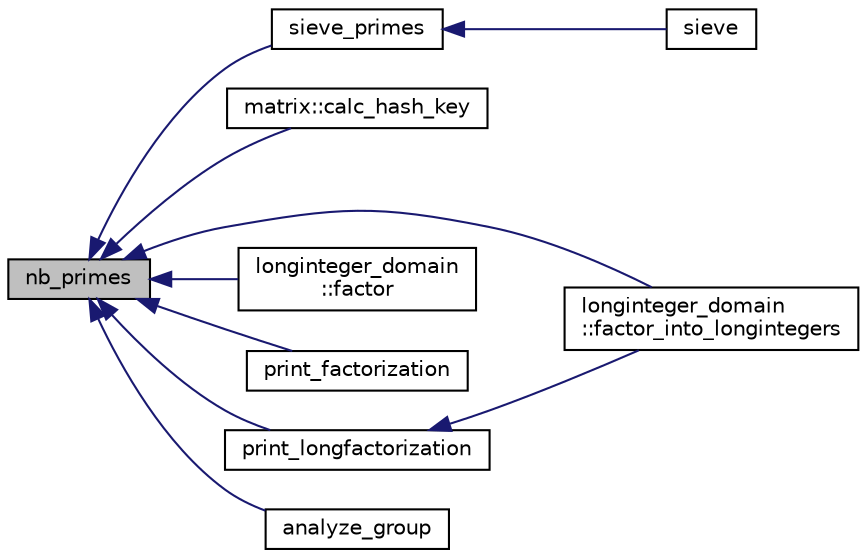 digraph "nb_primes"
{
  edge [fontname="Helvetica",fontsize="10",labelfontname="Helvetica",labelfontsize="10"];
  node [fontname="Helvetica",fontsize="10",shape=record];
  rankdir="LR";
  Node7232 [label="nb_primes",height=0.2,width=0.4,color="black", fillcolor="grey75", style="filled", fontcolor="black"];
  Node7232 -> Node7233 [dir="back",color="midnightblue",fontsize="10",style="solid",fontname="Helvetica"];
  Node7233 [label="sieve_primes",height=0.2,width=0.4,color="black", fillcolor="white", style="filled",URL="$d3/d72/global_8_c.html#aee0955bf933f6d61c37e426a4254e1bd"];
  Node7233 -> Node7234 [dir="back",color="midnightblue",fontsize="10",style="solid",fontname="Helvetica"];
  Node7234 [label="sieve",height=0.2,width=0.4,color="black", fillcolor="white", style="filled",URL="$d3/d72/global_8_c.html#a345c446e2e34a78955592030508a3bdb"];
  Node7232 -> Node7235 [dir="back",color="midnightblue",fontsize="10",style="solid",fontname="Helvetica"];
  Node7235 [label="matrix::calc_hash_key",height=0.2,width=0.4,color="black", fillcolor="white", style="filled",URL="$d1/d8d/classmatrix.html#a61ce2d156303d0a83652cc86c2ad51b7"];
  Node7232 -> Node7236 [dir="back",color="midnightblue",fontsize="10",style="solid",fontname="Helvetica"];
  Node7236 [label="longinteger_domain\l::factor_into_longintegers",height=0.2,width=0.4,color="black", fillcolor="white", style="filled",URL="$d2/d7a/classlonginteger__domain.html#aba5c9b9b4a3286551fb3bc5e102e2b63"];
  Node7232 -> Node7237 [dir="back",color="midnightblue",fontsize="10",style="solid",fontname="Helvetica"];
  Node7237 [label="longinteger_domain\l::factor",height=0.2,width=0.4,color="black", fillcolor="white", style="filled",URL="$d2/d7a/classlonginteger__domain.html#a2224c4efabb173607589de9b5d91cad0"];
  Node7232 -> Node7238 [dir="back",color="midnightblue",fontsize="10",style="solid",fontname="Helvetica"];
  Node7238 [label="print_factorization",height=0.2,width=0.4,color="black", fillcolor="white", style="filled",URL="$df/dda/number__theory_8_c.html#a17d99da246e2c83cc2692f41c682b126"];
  Node7232 -> Node7239 [dir="back",color="midnightblue",fontsize="10",style="solid",fontname="Helvetica"];
  Node7239 [label="print_longfactorization",height=0.2,width=0.4,color="black", fillcolor="white", style="filled",URL="$df/dda/number__theory_8_c.html#a43deb5f98680ff46f2311c17d55bba44"];
  Node7239 -> Node7236 [dir="back",color="midnightblue",fontsize="10",style="solid",fontname="Helvetica"];
  Node7232 -> Node7240 [dir="back",color="midnightblue",fontsize="10",style="solid",fontname="Helvetica"];
  Node7240 [label="analyze_group",height=0.2,width=0.4,color="black", fillcolor="white", style="filled",URL="$d0/d76/tl__algebra__and__number__theory_8h.html#acc445ef9d19e7fe78fbe1a057328958e"];
}
